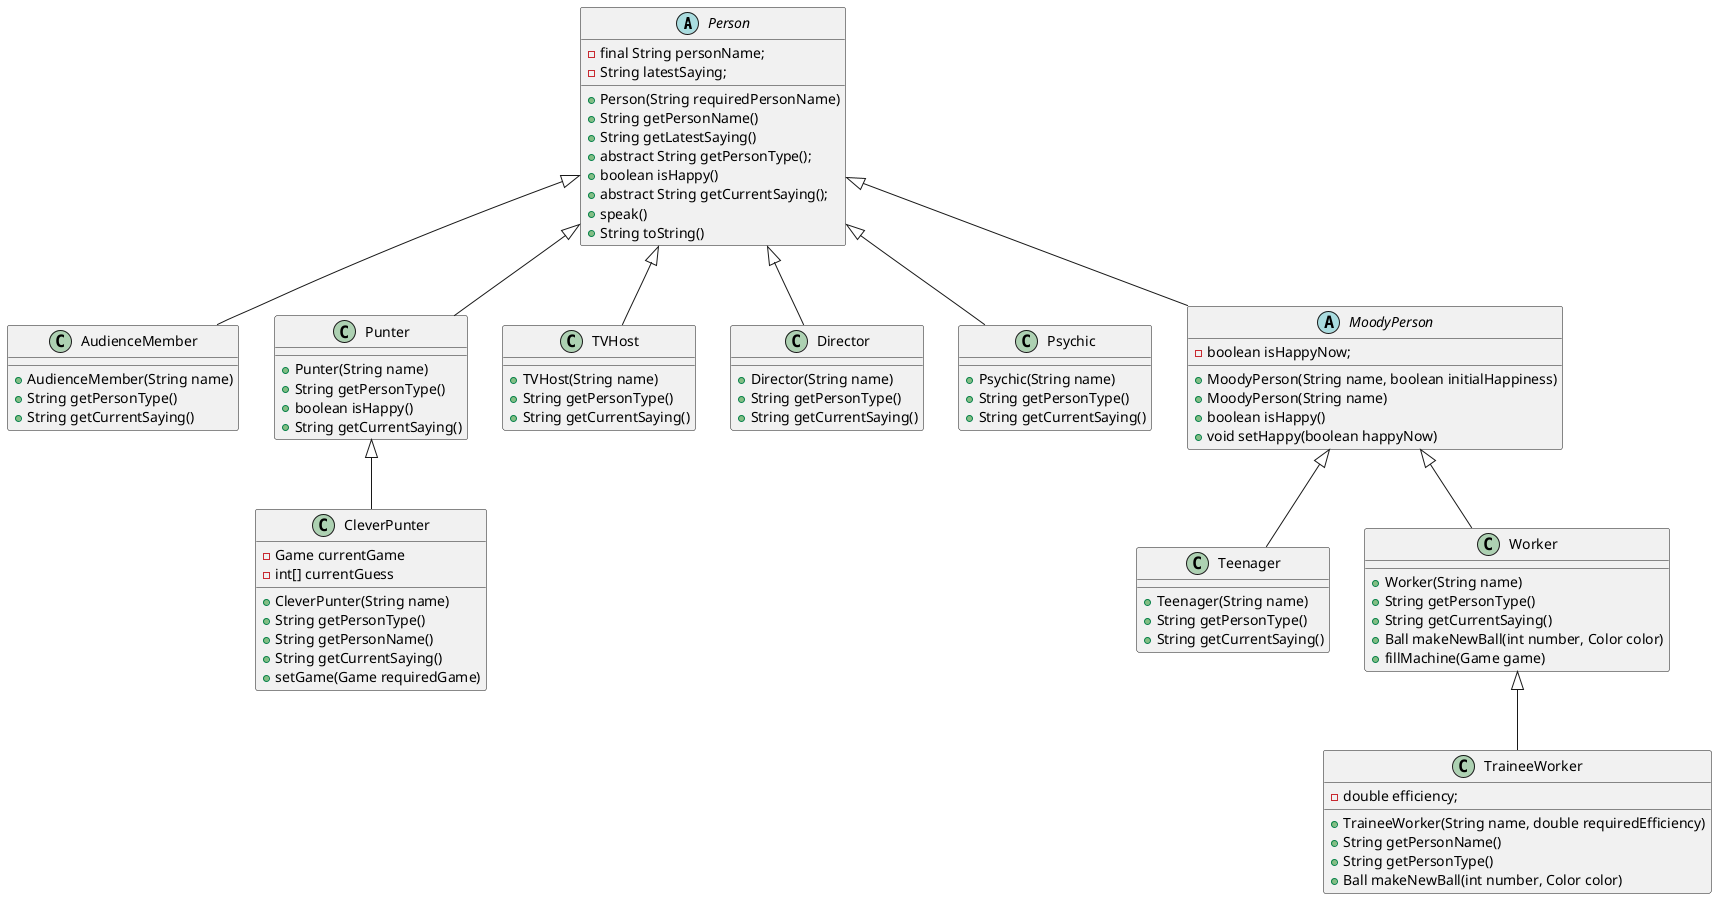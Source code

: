 @startuml
abstract class Person
{
    - final String personName;
    - String latestSaying;
    + Person(String requiredPersonName)
    + String getPersonName()
    + String getLatestSaying()
    + abstract String getPersonType();
    + boolean isHappy()
    + abstract String getCurrentSaying();
    + speak()
    + String toString()
}

class AudienceMember extends Person
{
    + AudienceMember(String name)
    + String getPersonType()
    + String getCurrentSaying()
}

class Punter extends Person
{
    + Punter(String name)
    + String getPersonType()
    + boolean isHappy()
    + String getCurrentSaying()
}

class TVHost extends Person
{
    + TVHost(String name)
    + String getPersonType()
    + String getCurrentSaying()
}

class Director extends Person
{
    + Director(String name)
    + String getPersonType()
    + String getCurrentSaying()
}

class Psychic extends Person
{
    + Psychic(String name)
    + String getPersonType()
    + String getCurrentSaying()
}

abstract class MoodyPerson extends Person
{
    - boolean isHappyNow;
    + MoodyPerson(String name, boolean initialHappiness)
    + MoodyPerson(String name)
    + boolean isHappy()
    + void setHappy(boolean happyNow)
}

class Teenager extends MoodyPerson
{
    + Teenager(String name)
    + String getPersonType()
    + String getCurrentSaying()
}

class Worker extends MoodyPerson
{
    + Worker(String name)
    + String getPersonType()
    + String getCurrentSaying()
    + Ball makeNewBall(int number, Color color)
    + fillMachine(Game game)
}
class TraineeWorker extends Worker
{
    - double efficiency;
    + TraineeWorker(String name, double requiredEfficiency)
    + String getPersonName()
    + String getPersonType()
    + Ball makeNewBall(int number, Color color)
}

class CleverPunter extends Punter
{
    - Game currentGame
    - int[] currentGuess
    + CleverPunter(String name)
    + String getPersonType()
    + String getPersonName()
    + String getCurrentSaying()
    + setGame(Game requiredGame)
}
@enduml